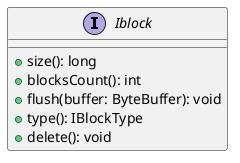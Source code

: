 @startuml

interface Iblock {
    +size(): long
    +blocksCount(): int
    +flush(buffer: ByteBuffer): void
    +type(): IBlockType
    +delete(): void
}

@enduml

